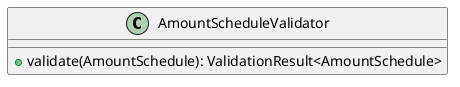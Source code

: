 @startuml

    class AmountScheduleValidator [[AmountScheduleValidator.html]] {
        +validate(AmountSchedule): ValidationResult<AmountSchedule>
    }

@enduml
